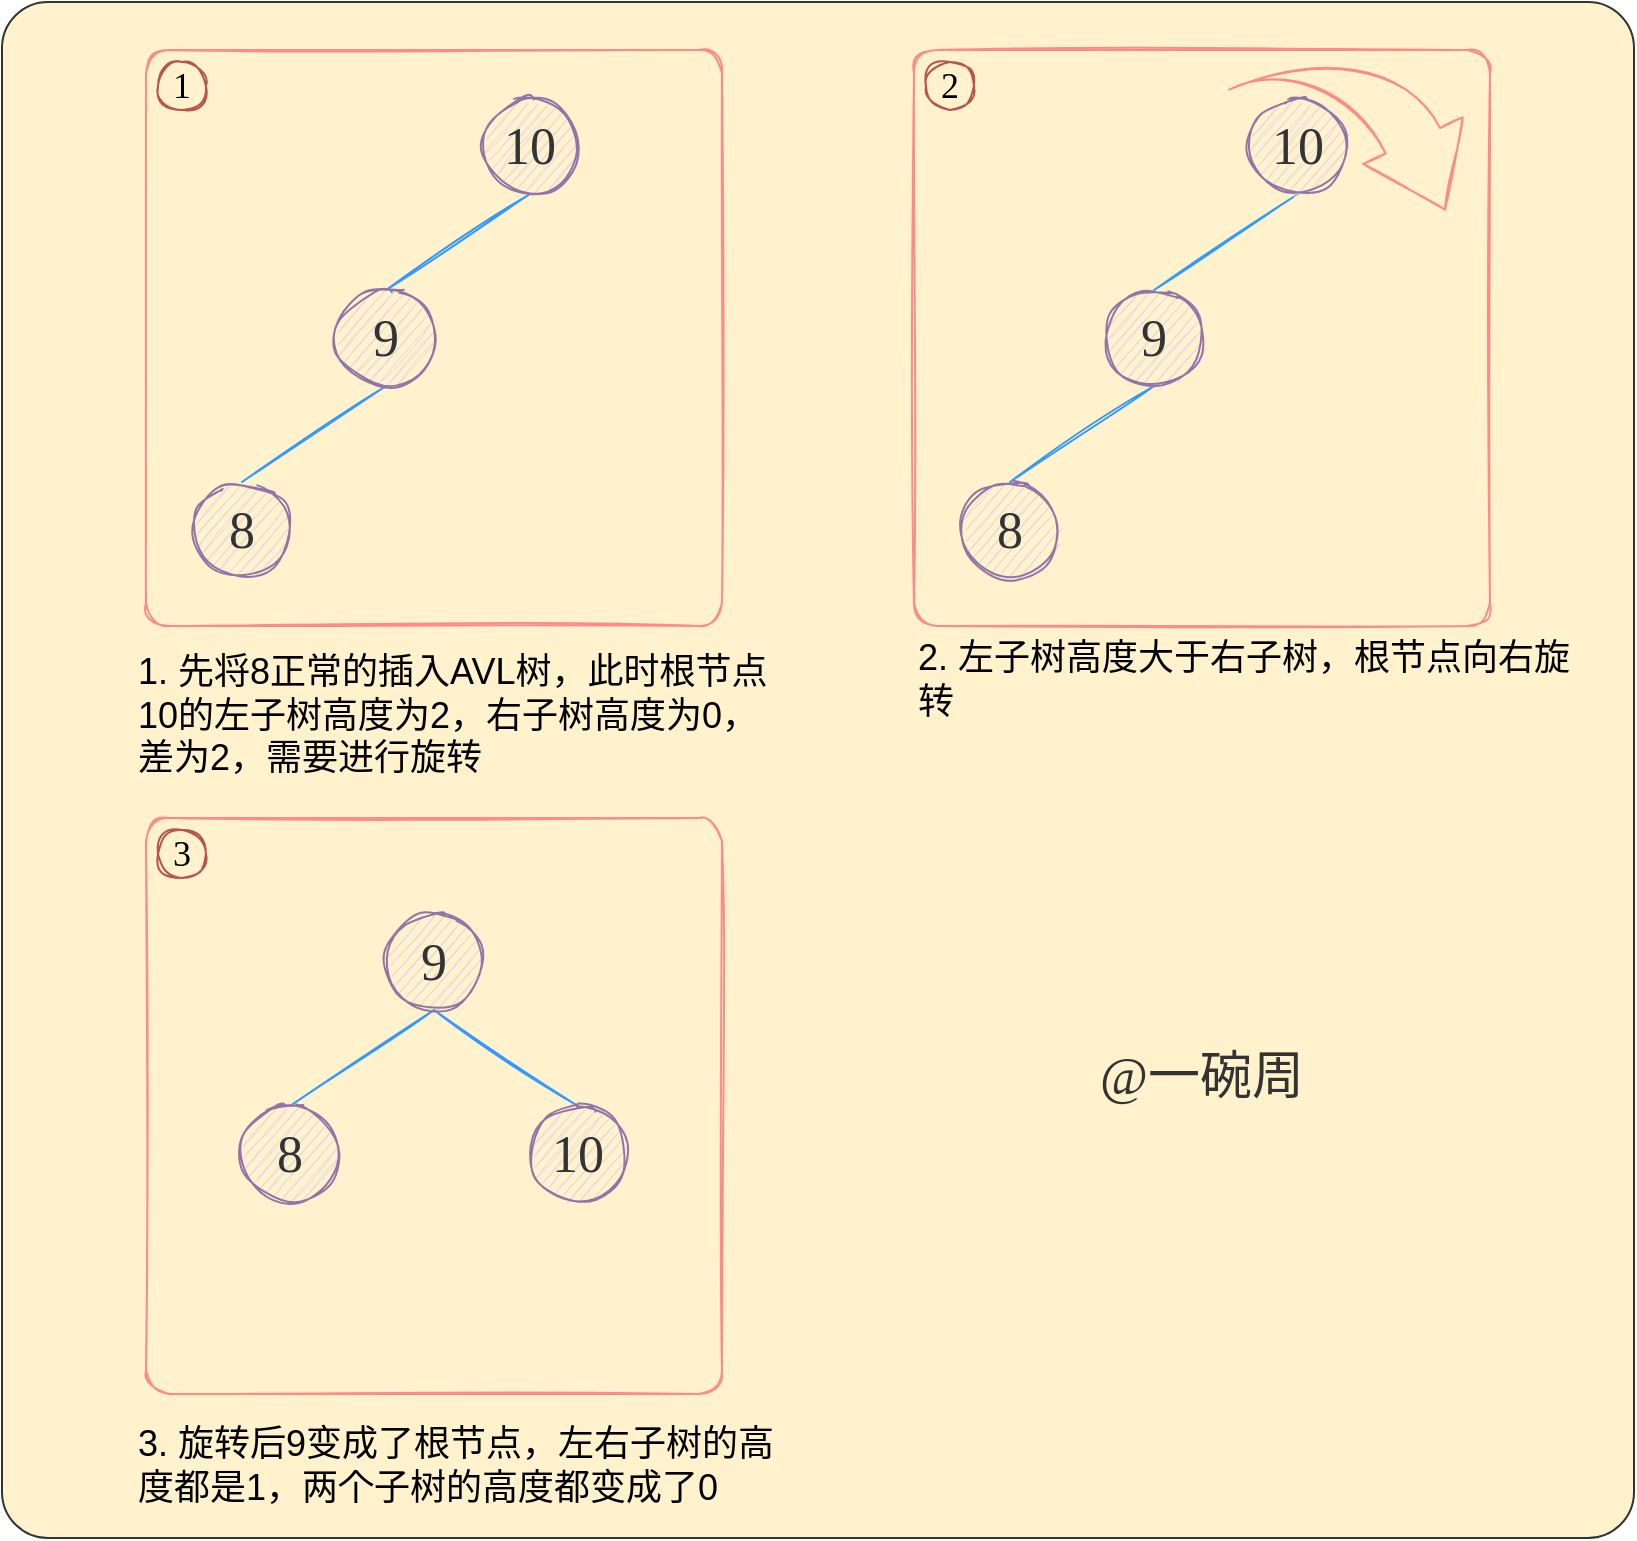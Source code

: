 <mxfile version="16.5.1" type="device"><diagram id="sbTQmbd6wwS1U6yTLp65" name="第 1 页"><mxGraphModel dx="2178" dy="1071" grid="1" gridSize="6" guides="1" tooltips="1" connect="1" arrows="1" fold="1" page="0" pageScale="1" pageWidth="827" pageHeight="1169" math="0" shadow="0"><root><mxCell id="0"/><mxCell id="1" parent="0"/><mxCell id="rxAGCjy9rbUy3xPKVwOK-19" value="" style="rounded=1;whiteSpace=wrap;html=1;sketch=0;fillStyle=auto;fontFamily=Comic Sans MS;fontSize=26;strokeColor=#333333;fillColor=#fff2cc;arcSize=3;" parent="1" vertex="1"><mxGeometry x="-72" y="144" width="816" height="768" as="geometry"/></mxCell><mxCell id="-_q4SYo1RPUXFvXndXRb-46" value="" style="rounded=1;whiteSpace=wrap;html=1;fontSize=18;fillColor=none;strokeColor=#FF8A8A;sketch=1;arcSize=4;" vertex="1" parent="1"><mxGeometry x="384" y="168" width="288" height="288" as="geometry"/></mxCell><mxCell id="-_q4SYo1RPUXFvXndXRb-40" value="" style="rounded=1;whiteSpace=wrap;html=1;fontSize=18;fillColor=none;strokeColor=#FF8A8A;sketch=1;arcSize=4;" vertex="1" parent="1"><mxGeometry y="168" width="288" height="288" as="geometry"/></mxCell><mxCell id="-_q4SYo1RPUXFvXndXRb-23" style="rounded=0;orthogonalLoop=1;jettySize=auto;html=1;exitX=0.5;exitY=1;exitDx=0;exitDy=0;entryX=0.5;entryY=0;entryDx=0;entryDy=0;fontSize=18;endArrow=none;endFill=0;strokeColor=#3399FF;sketch=1;" edge="1" parent="1" source="rxAGCjy9rbUy3xPKVwOK-1" target="tsQmIZPjwc7X2SEzbmBb-1"><mxGeometry relative="1" as="geometry"/></mxCell><mxCell id="rxAGCjy9rbUy3xPKVwOK-1" value="&lt;font style=&quot;font-size: 26px&quot; face=&quot;Comic Sans MS&quot; color=&quot;#333333&quot;&gt;10&lt;/font&gt;" style="ellipse;whiteSpace=wrap;html=1;fillColor=#e1d5e7;strokeColor=#9673a6;sketch=1;fillStyle=auto;" parent="1" vertex="1"><mxGeometry x="168" y="192" width="48" height="48" as="geometry"/></mxCell><mxCell id="rxAGCjy9rbUy3xPKVwOK-16" style="edgeStyle=none;rounded=0;sketch=1;orthogonalLoop=1;jettySize=auto;html=1;exitX=0.5;exitY=1;exitDx=0;exitDy=0;strokeColor=#9673A6;" parent="1" edge="1"><mxGeometry relative="1" as="geometry"><mxPoint x="560" y="560" as="sourcePoint"/></mxGeometry></mxCell><mxCell id="rxAGCjy9rbUy3xPKVwOK-21" value="@一碗周" style="text;html=1;strokeColor=none;fillColor=none;align=center;verticalAlign=middle;whiteSpace=wrap;rounded=0;sketch=1;fillStyle=auto;fontFamily=Comic Sans MS;fontSize=26;fontColor=#333333;" parent="1" vertex="1"><mxGeometry x="468" y="666" width="120" height="30" as="geometry"/></mxCell><mxCell id="-_q4SYo1RPUXFvXndXRb-39" style="edgeStyle=none;rounded=0;sketch=1;orthogonalLoop=1;jettySize=auto;html=1;exitX=0.5;exitY=1;exitDx=0;exitDy=0;fontSize=18;endArrow=none;endFill=0;strokeColor=#3399FF;entryX=0.5;entryY=0;entryDx=0;entryDy=0;" edge="1" parent="1" source="tsQmIZPjwc7X2SEzbmBb-1" target="-_q4SYo1RPUXFvXndXRb-38"><mxGeometry relative="1" as="geometry"><mxPoint x="90" y="360" as="targetPoint"/></mxGeometry></mxCell><mxCell id="tsQmIZPjwc7X2SEzbmBb-1" value="&lt;font style=&quot;font-size: 26px&quot; face=&quot;Comic Sans MS&quot; color=&quot;#333333&quot;&gt;9&lt;/font&gt;" style="ellipse;whiteSpace=wrap;html=1;fillColor=#e1d5e7;strokeColor=#9673a6;sketch=1;fillStyle=auto;" parent="1" vertex="1"><mxGeometry x="96" y="288" width="48" height="48" as="geometry"/></mxCell><mxCell id="-_q4SYo1RPUXFvXndXRb-33" value="1. 先将8正常的插入AVL树，此时根节点10的左子树高度为2，右子树高度为0，差为2，需要进行旋转" style="text;html=1;strokeColor=none;fillColor=none;align=left;verticalAlign=middle;whiteSpace=wrap;rounded=0;fontSize=18;" vertex="1" parent="1"><mxGeometry x="-6" y="468" width="330" height="66" as="geometry"/></mxCell><mxCell id="-_q4SYo1RPUXFvXndXRb-38" value="&lt;font style=&quot;font-size: 26px&quot; face=&quot;Comic Sans MS&quot; color=&quot;#333333&quot;&gt;8&lt;/font&gt;" style="ellipse;whiteSpace=wrap;html=1;fillColor=#e1d5e7;strokeColor=#9673a6;sketch=1;fillStyle=auto;" vertex="1" parent="1"><mxGeometry x="24" y="384" width="48" height="48" as="geometry"/></mxCell><mxCell id="-_q4SYo1RPUXFvXndXRb-41" style="rounded=0;orthogonalLoop=1;jettySize=auto;html=1;exitX=0.5;exitY=1;exitDx=0;exitDy=0;entryX=0.5;entryY=0;entryDx=0;entryDy=0;fontSize=18;endArrow=none;endFill=0;strokeColor=#3399FF;sketch=1;" edge="1" parent="1" source="-_q4SYo1RPUXFvXndXRb-42" target="-_q4SYo1RPUXFvXndXRb-44"><mxGeometry relative="1" as="geometry"/></mxCell><mxCell id="-_q4SYo1RPUXFvXndXRb-42" value="&lt;font style=&quot;font-size: 26px&quot; face=&quot;Comic Sans MS&quot; color=&quot;#333333&quot;&gt;10&lt;/font&gt;" style="ellipse;whiteSpace=wrap;html=1;fillColor=#e1d5e7;strokeColor=#9673a6;sketch=1;fillStyle=auto;" vertex="1" parent="1"><mxGeometry x="552" y="192" width="48" height="48" as="geometry"/></mxCell><mxCell id="-_q4SYo1RPUXFvXndXRb-43" style="edgeStyle=none;rounded=0;sketch=1;orthogonalLoop=1;jettySize=auto;html=1;exitX=0.5;exitY=1;exitDx=0;exitDy=0;fontSize=18;endArrow=none;endFill=0;strokeColor=#3399FF;entryX=0.5;entryY=0;entryDx=0;entryDy=0;" edge="1" parent="1" source="-_q4SYo1RPUXFvXndXRb-44" target="-_q4SYo1RPUXFvXndXRb-45"><mxGeometry relative="1" as="geometry"><mxPoint x="474" y="360" as="targetPoint"/></mxGeometry></mxCell><mxCell id="-_q4SYo1RPUXFvXndXRb-44" value="&lt;font style=&quot;font-size: 26px&quot; face=&quot;Comic Sans MS&quot; color=&quot;#333333&quot;&gt;9&lt;/font&gt;" style="ellipse;whiteSpace=wrap;html=1;fillColor=#e1d5e7;strokeColor=#9673a6;sketch=1;fillStyle=auto;" vertex="1" parent="1"><mxGeometry x="480" y="288" width="48" height="48" as="geometry"/></mxCell><mxCell id="-_q4SYo1RPUXFvXndXRb-45" value="&lt;font style=&quot;font-size: 26px&quot; face=&quot;Comic Sans MS&quot; color=&quot;#333333&quot;&gt;8&lt;/font&gt;" style="ellipse;whiteSpace=wrap;html=1;fillColor=#e1d5e7;strokeColor=#9673a6;sketch=1;fillStyle=auto;" vertex="1" parent="1"><mxGeometry x="408" y="384" width="48" height="48" as="geometry"/></mxCell><mxCell id="-_q4SYo1RPUXFvXndXRb-53" value="" style="html=1;shadow=0;dashed=0;align=center;verticalAlign=middle;shape=mxgraph.arrows2.jumpInArrow;dy=15;dx=38;arrowHead=55;rounded=1;sketch=1;fontSize=18;strokeColor=#FF8A8A;fillColor=none;rotation=65;" vertex="1" parent="1"><mxGeometry x="558" y="162" width="100" height="100" as="geometry"/></mxCell><mxCell id="-_q4SYo1RPUXFvXndXRb-54" value="2. 左子树高度大于右子树，根节点向右旋转" style="text;html=1;strokeColor=none;fillColor=none;align=left;verticalAlign=middle;whiteSpace=wrap;rounded=0;fontSize=18;" vertex="1" parent="1"><mxGeometry x="384" y="468" width="330" height="30" as="geometry"/></mxCell><mxCell id="-_q4SYo1RPUXFvXndXRb-57" value="" style="rounded=1;whiteSpace=wrap;html=1;fontSize=18;fillColor=none;strokeColor=#FF8A8A;sketch=1;arcSize=4;" vertex="1" parent="1"><mxGeometry y="552" width="288" height="288" as="geometry"/></mxCell><mxCell id="-_q4SYo1RPUXFvXndXRb-58" style="rounded=0;orthogonalLoop=1;jettySize=auto;html=1;exitX=0.5;exitY=0;exitDx=0;exitDy=0;entryX=0.5;entryY=1;entryDx=0;entryDy=0;fontSize=18;endArrow=none;endFill=0;strokeColor=#3399FF;sketch=1;" edge="1" parent="1" source="-_q4SYo1RPUXFvXndXRb-59" target="-_q4SYo1RPUXFvXndXRb-61"><mxGeometry relative="1" as="geometry"/></mxCell><mxCell id="-_q4SYo1RPUXFvXndXRb-59" value="&lt;font style=&quot;font-size: 26px&quot; face=&quot;Comic Sans MS&quot; color=&quot;#333333&quot;&gt;10&lt;/font&gt;" style="ellipse;whiteSpace=wrap;html=1;fillColor=#e1d5e7;strokeColor=#9673a6;sketch=1;fillStyle=auto;" vertex="1" parent="1"><mxGeometry x="192" y="696" width="48" height="48" as="geometry"/></mxCell><mxCell id="-_q4SYo1RPUXFvXndXRb-60" style="edgeStyle=none;rounded=0;sketch=1;orthogonalLoop=1;jettySize=auto;html=1;exitX=0.5;exitY=1;exitDx=0;exitDy=0;fontSize=18;endArrow=none;endFill=0;strokeColor=#3399FF;entryX=0.5;entryY=0;entryDx=0;entryDy=0;" edge="1" parent="1" source="-_q4SYo1RPUXFvXndXRb-61" target="-_q4SYo1RPUXFvXndXRb-63"><mxGeometry relative="1" as="geometry"><mxPoint x="114" y="672" as="targetPoint"/></mxGeometry></mxCell><mxCell id="-_q4SYo1RPUXFvXndXRb-61" value="&lt;font style=&quot;font-size: 26px&quot; face=&quot;Comic Sans MS&quot; color=&quot;#333333&quot;&gt;9&lt;/font&gt;" style="ellipse;whiteSpace=wrap;html=1;fillColor=#e1d5e7;strokeColor=#9673a6;sketch=1;fillStyle=auto;" vertex="1" parent="1"><mxGeometry x="120" y="600" width="48" height="48" as="geometry"/></mxCell><mxCell id="-_q4SYo1RPUXFvXndXRb-62" value="3. 旋转后9变成了根节点，左右子树的高度都是1，两个子树的高度都变成了0" style="text;html=1;strokeColor=none;fillColor=none;align=left;verticalAlign=middle;whiteSpace=wrap;rounded=0;fontSize=18;" vertex="1" parent="1"><mxGeometry x="-6" y="852" width="330" height="48" as="geometry"/></mxCell><mxCell id="-_q4SYo1RPUXFvXndXRb-63" value="&lt;font style=&quot;font-size: 26px&quot; face=&quot;Comic Sans MS&quot; color=&quot;#333333&quot;&gt;8&lt;/font&gt;" style="ellipse;whiteSpace=wrap;html=1;fillColor=#e1d5e7;strokeColor=#9673a6;sketch=1;fillStyle=auto;" vertex="1" parent="1"><mxGeometry x="48" y="696" width="48" height="48" as="geometry"/></mxCell><mxCell id="-_q4SYo1RPUXFvXndXRb-71" value="&lt;font face=&quot;Comic Sans MS&quot;&gt;2&lt;/font&gt;" style="text;html=1;strokeColor=#b85450;fillColor=none;align=center;verticalAlign=middle;whiteSpace=wrap;rounded=1;sketch=1;fontSize=18;arcSize=50;" vertex="1" parent="1"><mxGeometry x="390" y="174" width="24" height="24" as="geometry"/></mxCell><mxCell id="-_q4SYo1RPUXFvXndXRb-72" value="&lt;font face=&quot;Comic Sans MS&quot;&gt;1&lt;/font&gt;" style="text;html=1;strokeColor=#b85450;fillColor=none;align=center;verticalAlign=middle;whiteSpace=wrap;rounded=1;sketch=1;fontSize=18;arcSize=50;" vertex="1" parent="1"><mxGeometry x="6" y="174" width="24" height="24" as="geometry"/></mxCell><mxCell id="-_q4SYo1RPUXFvXndXRb-74" value="&lt;font face=&quot;Comic Sans MS&quot;&gt;3&lt;/font&gt;" style="text;html=1;strokeColor=#b85450;fillColor=none;align=center;verticalAlign=middle;whiteSpace=wrap;rounded=1;sketch=1;fontSize=18;arcSize=50;" vertex="1" parent="1"><mxGeometry x="6" y="558" width="24" height="24" as="geometry"/></mxCell></root></mxGraphModel></diagram></mxfile>